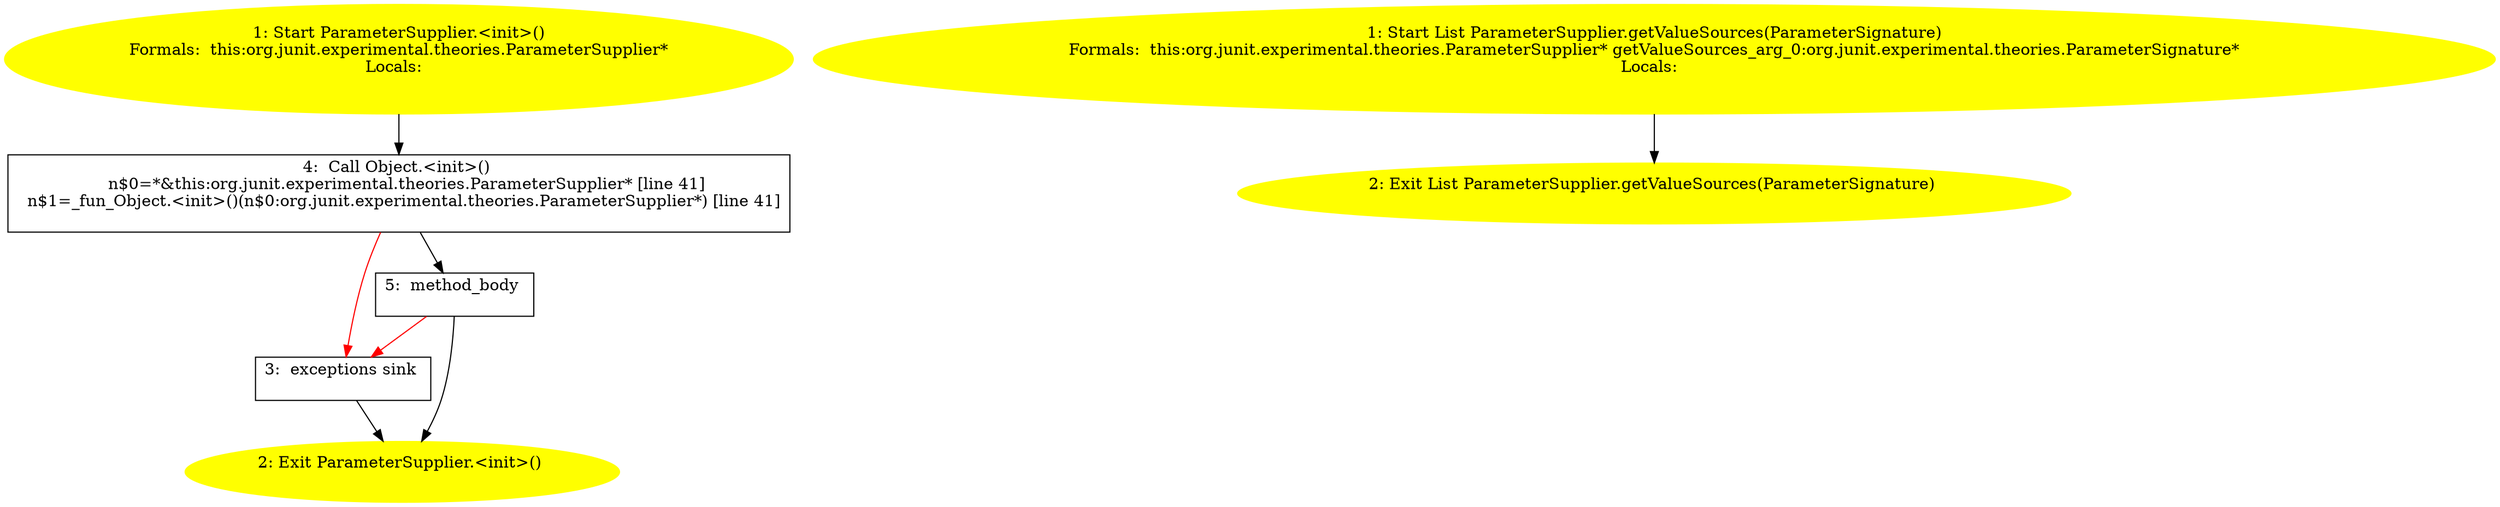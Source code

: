 /* @generated */
digraph cfg {
"org.junit.experimental.theories.ParameterSupplier.<init>().922beba600a89da2ddf6fc737124381a_1" [label="1: Start ParameterSupplier.<init>()\nFormals:  this:org.junit.experimental.theories.ParameterSupplier*\nLocals:  \n  " color=yellow style=filled]
	

	 "org.junit.experimental.theories.ParameterSupplier.<init>().922beba600a89da2ddf6fc737124381a_1" -> "org.junit.experimental.theories.ParameterSupplier.<init>().922beba600a89da2ddf6fc737124381a_4" ;
"org.junit.experimental.theories.ParameterSupplier.<init>().922beba600a89da2ddf6fc737124381a_2" [label="2: Exit ParameterSupplier.<init>() \n  " color=yellow style=filled]
	

"org.junit.experimental.theories.ParameterSupplier.<init>().922beba600a89da2ddf6fc737124381a_3" [label="3:  exceptions sink \n  " shape="box"]
	

	 "org.junit.experimental.theories.ParameterSupplier.<init>().922beba600a89da2ddf6fc737124381a_3" -> "org.junit.experimental.theories.ParameterSupplier.<init>().922beba600a89da2ddf6fc737124381a_2" ;
"org.junit.experimental.theories.ParameterSupplier.<init>().922beba600a89da2ddf6fc737124381a_4" [label="4:  Call Object.<init>() \n   n$0=*&this:org.junit.experimental.theories.ParameterSupplier* [line 41]\n  n$1=_fun_Object.<init>()(n$0:org.junit.experimental.theories.ParameterSupplier*) [line 41]\n " shape="box"]
	

	 "org.junit.experimental.theories.ParameterSupplier.<init>().922beba600a89da2ddf6fc737124381a_4" -> "org.junit.experimental.theories.ParameterSupplier.<init>().922beba600a89da2ddf6fc737124381a_5" ;
	 "org.junit.experimental.theories.ParameterSupplier.<init>().922beba600a89da2ddf6fc737124381a_4" -> "org.junit.experimental.theories.ParameterSupplier.<init>().922beba600a89da2ddf6fc737124381a_3" [color="red" ];
"org.junit.experimental.theories.ParameterSupplier.<init>().922beba600a89da2ddf6fc737124381a_5" [label="5:  method_body \n  " shape="box"]
	

	 "org.junit.experimental.theories.ParameterSupplier.<init>().922beba600a89da2ddf6fc737124381a_5" -> "org.junit.experimental.theories.ParameterSupplier.<init>().922beba600a89da2ddf6fc737124381a_2" ;
	 "org.junit.experimental.theories.ParameterSupplier.<init>().922beba600a89da2ddf6fc737124381a_5" -> "org.junit.experimental.theories.ParameterSupplier.<init>().922beba600a89da2ddf6fc737124381a_3" [color="red" ];
"org.junit.experimental.theories.ParameterSupplier.getValueSources(org.junit.experimental.theories.Pa.4124c2d6d0c44a371c616d318c73ab5e_1" [label="1: Start List ParameterSupplier.getValueSources(ParameterSignature)\nFormals:  this:org.junit.experimental.theories.ParameterSupplier* getValueSources_arg_0:org.junit.experimental.theories.ParameterSignature*\nLocals:  \n  " color=yellow style=filled]
	

	 "org.junit.experimental.theories.ParameterSupplier.getValueSources(org.junit.experimental.theories.Pa.4124c2d6d0c44a371c616d318c73ab5e_1" -> "org.junit.experimental.theories.ParameterSupplier.getValueSources(org.junit.experimental.theories.Pa.4124c2d6d0c44a371c616d318c73ab5e_2" ;
"org.junit.experimental.theories.ParameterSupplier.getValueSources(org.junit.experimental.theories.Pa.4124c2d6d0c44a371c616d318c73ab5e_2" [label="2: Exit List ParameterSupplier.getValueSources(ParameterSignature) \n  " color=yellow style=filled]
	

}
